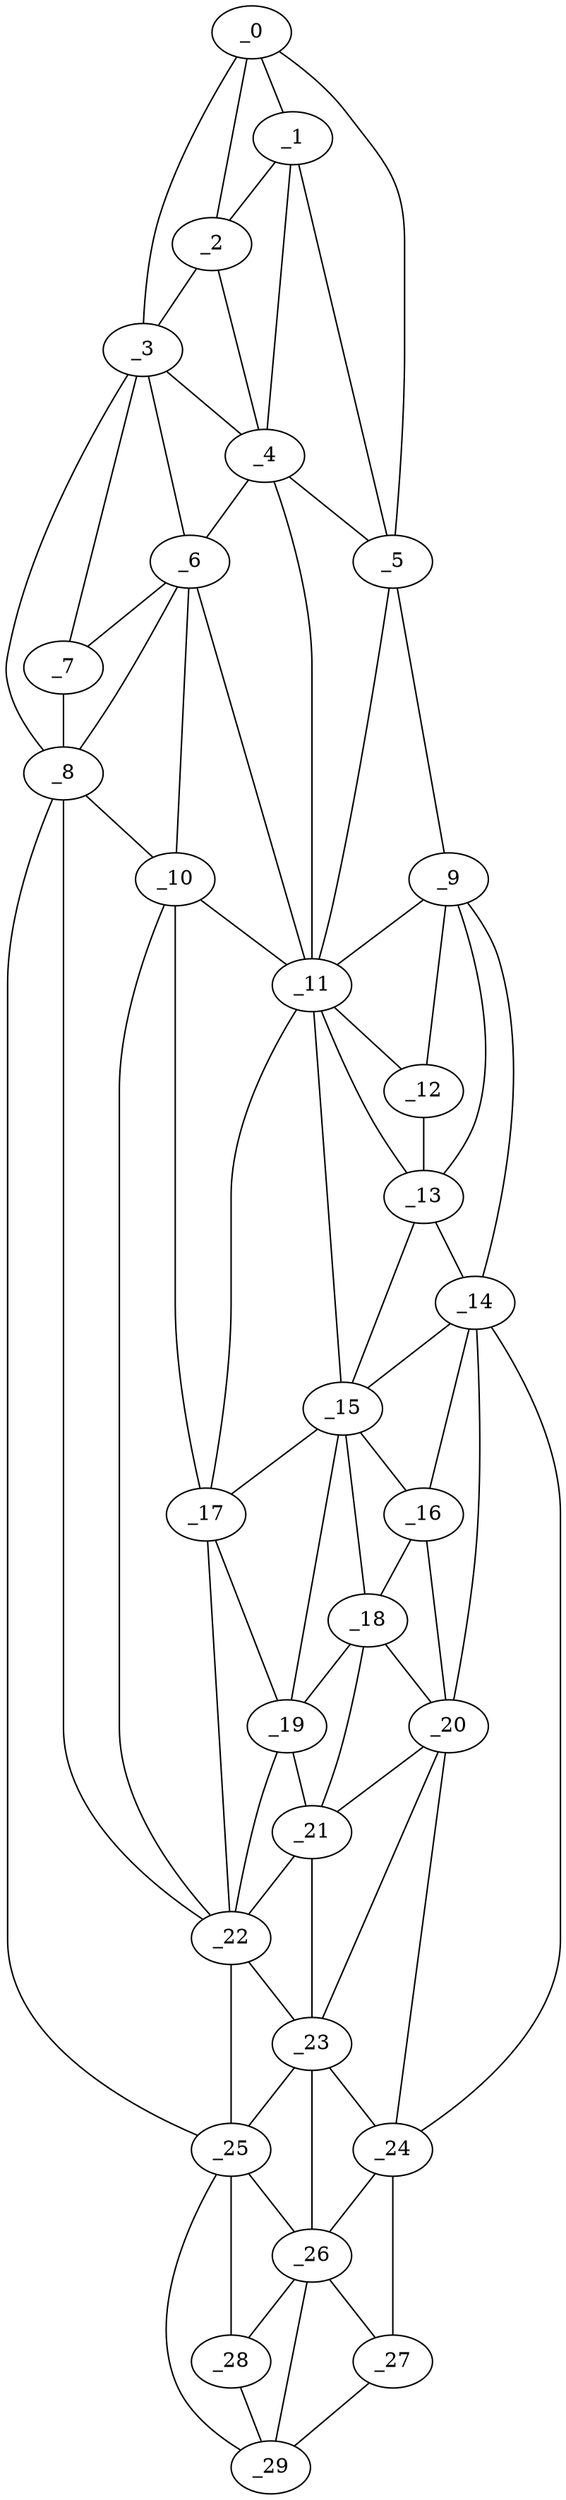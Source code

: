graph "obj15__340.gxl" {
	_0	 [x=6,
		y=67];
	_1	 [x=17,
		y=63];
	_0 -- _1	 [valence=2];
	_2	 [x=17,
		y=67];
	_0 -- _2	 [valence=1];
	_3	 [x=19,
		y=86];
	_0 -- _3	 [valence=1];
	_5	 [x=26,
		y=55];
	_0 -- _5	 [valence=1];
	_1 -- _2	 [valence=2];
	_4	 [x=22,
		y=68];
	_1 -- _4	 [valence=2];
	_1 -- _5	 [valence=2];
	_2 -- _3	 [valence=1];
	_2 -- _4	 [valence=2];
	_3 -- _4	 [valence=2];
	_6	 [x=28,
		y=81];
	_3 -- _6	 [valence=1];
	_7	 [x=28,
		y=86];
	_3 -- _7	 [valence=1];
	_8	 [x=44,
		y=88];
	_3 -- _8	 [valence=1];
	_4 -- _5	 [valence=1];
	_4 -- _6	 [valence=1];
	_11	 [x=52,
		y=66];
	_4 -- _11	 [valence=2];
	_9	 [x=49,
		y=48];
	_5 -- _9	 [valence=1];
	_5 -- _11	 [valence=2];
	_6 -- _7	 [valence=2];
	_6 -- _8	 [valence=2];
	_10	 [x=50,
		y=83];
	_6 -- _10	 [valence=2];
	_6 -- _11	 [valence=2];
	_7 -- _8	 [valence=2];
	_8 -- _10	 [valence=2];
	_22	 [x=97,
		y=75];
	_8 -- _22	 [valence=2];
	_25	 [x=113,
		y=76];
	_8 -- _25	 [valence=1];
	_9 -- _11	 [valence=2];
	_12	 [x=54,
		y=55];
	_9 -- _12	 [valence=2];
	_13	 [x=62,
		y=52];
	_9 -- _13	 [valence=1];
	_14	 [x=65,
		y=46];
	_9 -- _14	 [valence=1];
	_10 -- _11	 [valence=2];
	_17	 [x=77,
		y=69];
	_10 -- _17	 [valence=2];
	_10 -- _22	 [valence=1];
	_11 -- _12	 [valence=1];
	_11 -- _13	 [valence=2];
	_15	 [x=74,
		y=59];
	_11 -- _15	 [valence=2];
	_11 -- _17	 [valence=2];
	_12 -- _13	 [valence=2];
	_13 -- _14	 [valence=2];
	_13 -- _15	 [valence=2];
	_14 -- _15	 [valence=1];
	_16	 [x=77,
		y=56];
	_14 -- _16	 [valence=2];
	_20	 [x=89,
		y=48];
	_14 -- _20	 [valence=2];
	_24	 [x=108,
		y=43];
	_14 -- _24	 [valence=1];
	_15 -- _16	 [valence=1];
	_15 -- _17	 [valence=1];
	_18	 [x=84,
		y=57];
	_15 -- _18	 [valence=2];
	_19	 [x=86,
		y=66];
	_15 -- _19	 [valence=2];
	_16 -- _18	 [valence=2];
	_16 -- _20	 [valence=1];
	_17 -- _19	 [valence=2];
	_17 -- _22	 [valence=2];
	_18 -- _19	 [valence=2];
	_18 -- _20	 [valence=1];
	_21	 [x=93,
		y=64];
	_18 -- _21	 [valence=2];
	_19 -- _21	 [valence=2];
	_19 -- _22	 [valence=1];
	_20 -- _21	 [valence=2];
	_23	 [x=100,
		y=65];
	_20 -- _23	 [valence=2];
	_20 -- _24	 [valence=2];
	_21 -- _22	 [valence=2];
	_21 -- _23	 [valence=1];
	_22 -- _23	 [valence=1];
	_22 -- _25	 [valence=2];
	_23 -- _24	 [valence=2];
	_23 -- _25	 [valence=2];
	_26	 [x=116,
		y=64];
	_23 -- _26	 [valence=2];
	_24 -- _26	 [valence=2];
	_27	 [x=119,
		y=50];
	_24 -- _27	 [valence=1];
	_25 -- _26	 [valence=1];
	_28	 [x=119,
		y=67];
	_25 -- _28	 [valence=1];
	_29	 [x=125,
		y=63];
	_25 -- _29	 [valence=1];
	_26 -- _27	 [valence=2];
	_26 -- _28	 [valence=2];
	_26 -- _29	 [valence=1];
	_27 -- _29	 [valence=1];
	_28 -- _29	 [valence=2];
}
